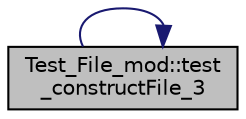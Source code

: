 digraph "Test_File_mod::test_constructFile_3"
{
 // LATEX_PDF_SIZE
  edge [fontname="Helvetica",fontsize="10",labelfontname="Helvetica",labelfontsize="10"];
  node [fontname="Helvetica",fontsize="10",shape=record];
  rankdir="LR";
  Node1 [label="Test_File_mod::test\l_constructFile_3",height=0.2,width=0.4,color="black", fillcolor="grey75", style="filled", fontcolor="black",tooltip="Test the effects of missing input argument form."];
  Node1 -> Node1 [color="midnightblue",fontsize="10",style="solid",fontname="Helvetica"];
}
